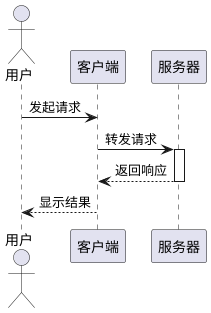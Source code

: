 @startuml
actor 用户
participant 客户端
participant 服务器

用户 -> 客户端: 发起请求
客户端 -> 服务器: 转发请求
activate 服务器
服务器 --> 客户端: 返回响应
deactivate 服务器
客户端 --> 用户: 显示结果
@enduml